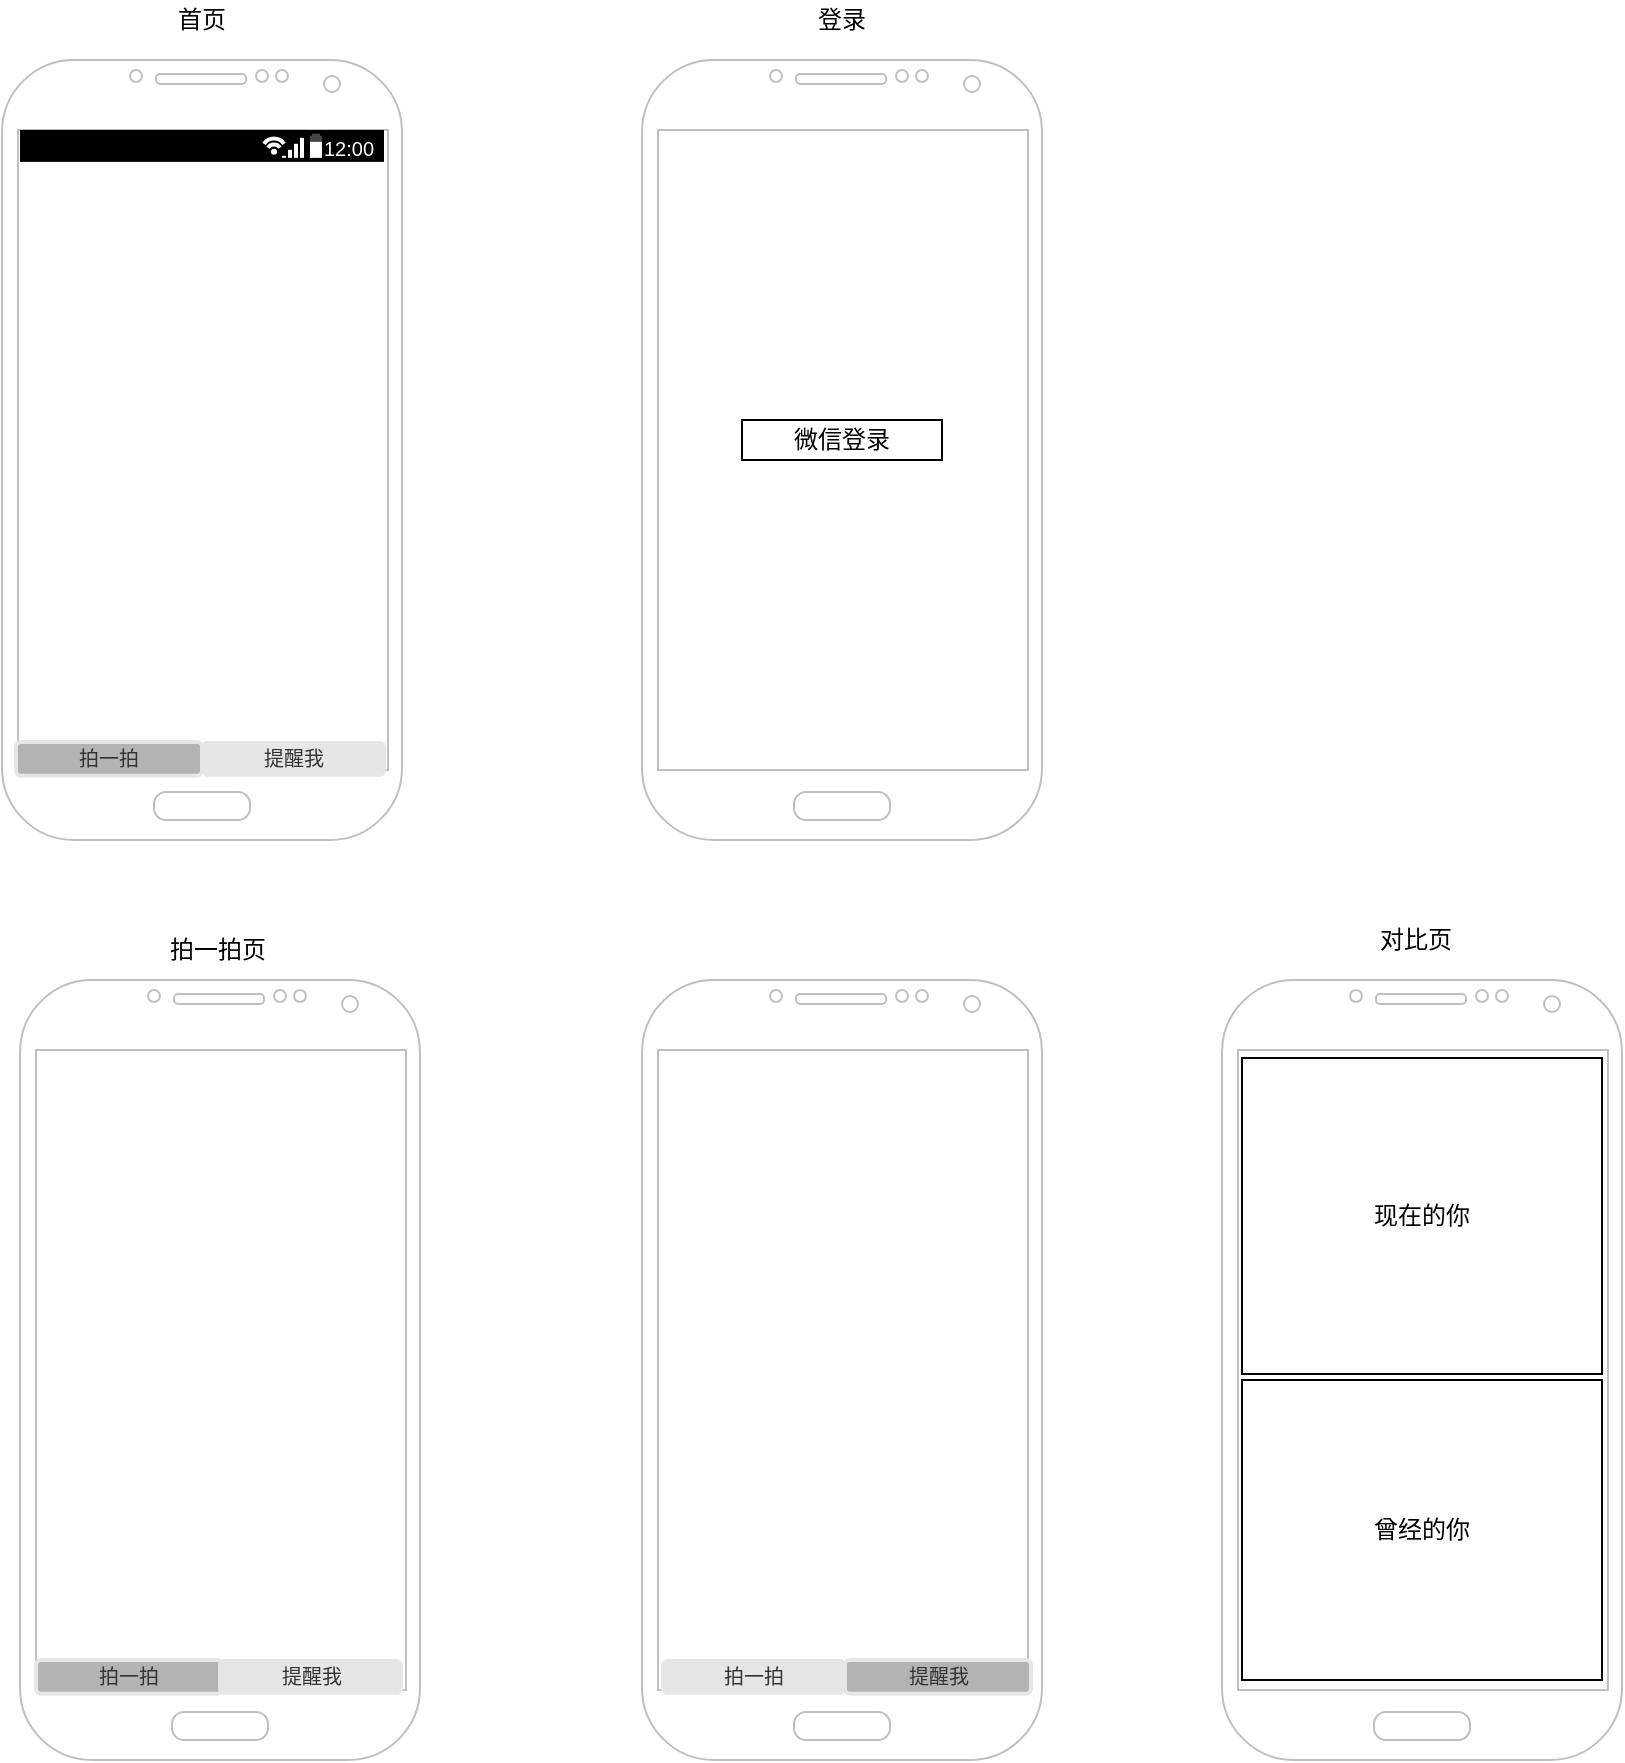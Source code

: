 <mxfile version="14.1.2" type="github">
  <diagram id="vHTjH_v9-nAIJP0Ax-UL" name="Page-1">
    <mxGraphModel dx="898" dy="490" grid="1" gridSize="10" guides="1" tooltips="1" connect="1" arrows="1" fold="1" page="1" pageScale="1" pageWidth="827" pageHeight="1169" math="0" shadow="0">
      <root>
        <mxCell id="0" />
        <mxCell id="1" parent="0" />
        <mxCell id="AXuJr7GX5t6zdqcwrfW1-2" value="" style="verticalLabelPosition=bottom;verticalAlign=top;html=1;shadow=0;dashed=0;strokeWidth=1;shape=mxgraph.android.phone2;strokeColor=#c0c0c0;" vertex="1" parent="1">
          <mxGeometry x="40" y="30" width="200" height="390" as="geometry" />
        </mxCell>
        <mxCell id="AXuJr7GX5t6zdqcwrfW1-3" value="" style="strokeWidth=1;html=1;shadow=0;dashed=0;shape=mxgraph.android.statusBar;align=center;fillColor=#000000;strokeColor=#ffffff;fontColor=#ffffff;fontSize=10;" vertex="1" parent="1">
          <mxGeometry x="49" y="65" width="182" height="15.83" as="geometry" />
        </mxCell>
        <mxCell id="AXuJr7GX5t6zdqcwrfW1-5" value="提醒我" style="rounded=1;html=1;shadow=0;dashed=0;whiteSpace=wrap;fontSize=10;fillColor=#E6E6E6;align=center;strokeColor=#E6E6E6;fontColor=#333333;" vertex="1" parent="1">
          <mxGeometry x="140" y="371" width="91.5" height="16.88" as="geometry" />
        </mxCell>
        <mxCell id="AXuJr7GX5t6zdqcwrfW1-6" value="" style="verticalLabelPosition=bottom;verticalAlign=top;html=1;shadow=0;dashed=0;strokeWidth=1;shape=mxgraph.android.phone2;strokeColor=#c0c0c0;" vertex="1" parent="1">
          <mxGeometry x="360" y="30" width="200" height="390" as="geometry" />
        </mxCell>
        <mxCell id="AXuJr7GX5t6zdqcwrfW1-7" value="首页" style="text;html=1;strokeColor=none;fillColor=none;align=center;verticalAlign=middle;whiteSpace=wrap;rounded=0;" vertex="1" parent="1">
          <mxGeometry x="90" width="100" height="20" as="geometry" />
        </mxCell>
        <mxCell id="AXuJr7GX5t6zdqcwrfW1-8" value="登录" style="text;html=1;strokeColor=none;fillColor=none;align=center;verticalAlign=middle;whiteSpace=wrap;rounded=0;" vertex="1" parent="1">
          <mxGeometry x="440" width="40" height="20" as="geometry" />
        </mxCell>
        <mxCell id="AXuJr7GX5t6zdqcwrfW1-9" value="微信登录" style="whiteSpace=wrap;html=1;" vertex="1" parent="1">
          <mxGeometry x="410" y="210" width="100" height="20" as="geometry" />
        </mxCell>
        <mxCell id="AXuJr7GX5t6zdqcwrfW1-10" value="" style="verticalLabelPosition=bottom;verticalAlign=top;html=1;shadow=0;dashed=0;strokeWidth=1;shape=mxgraph.android.phone2;strokeColor=#c0c0c0;" vertex="1" parent="1">
          <mxGeometry x="49" y="490" width="200" height="390" as="geometry" />
        </mxCell>
        <mxCell id="AXuJr7GX5t6zdqcwrfW1-11" value="拍一拍" style="rounded=1;html=1;shadow=0;dashed=0;whiteSpace=wrap;fontSize=10;fillColor=#B3B3B3;align=center;strokeColor=#E6E6E6;fontColor=#333333;strokeWidth=2;" vertex="1" parent="1">
          <mxGeometry x="57" y="830" width="93" height="16.88" as="geometry" />
        </mxCell>
        <mxCell id="AXuJr7GX5t6zdqcwrfW1-12" value="提醒我" style="rounded=1;html=1;shadow=0;dashed=0;whiteSpace=wrap;fontSize=10;fillColor=#E6E6E6;align=center;strokeColor=#E6E6E6;fontColor=#333333;" vertex="1" parent="1">
          <mxGeometry x="148.5" y="830" width="91.5" height="16.88" as="geometry" />
        </mxCell>
        <mxCell id="AXuJr7GX5t6zdqcwrfW1-13" value="" style="verticalLabelPosition=bottom;verticalAlign=top;html=1;shadow=0;dashed=0;strokeWidth=1;shape=mxgraph.android.phone2;strokeColor=#c0c0c0;" vertex="1" parent="1">
          <mxGeometry x="360" y="490" width="200" height="390" as="geometry" />
        </mxCell>
        <mxCell id="AXuJr7GX5t6zdqcwrfW1-14" value="提醒我" style="rounded=1;html=1;shadow=0;dashed=0;whiteSpace=wrap;fontSize=10;fillColor=#B3B3B3;align=center;strokeColor=#E6E6E6;fontColor=#333333;strokeWidth=2;" vertex="1" parent="1">
          <mxGeometry x="461.5" y="830" width="93" height="16.88" as="geometry" />
        </mxCell>
        <mxCell id="AXuJr7GX5t6zdqcwrfW1-15" value="拍一拍" style="rounded=1;html=1;shadow=0;dashed=0;whiteSpace=wrap;fontSize=10;fillColor=#E6E6E6;align=center;strokeColor=#E6E6E6;fontColor=#333333;" vertex="1" parent="1">
          <mxGeometry x="370" y="830" width="91.5" height="16.88" as="geometry" />
        </mxCell>
        <mxCell id="AXuJr7GX5t6zdqcwrfW1-16" value="拍一拍" style="rounded=1;html=1;shadow=0;dashed=0;whiteSpace=wrap;fontSize=10;fillColor=#B3B3B3;align=center;strokeColor=#E6E6E6;fontColor=#333333;strokeWidth=2;" vertex="1" parent="1">
          <mxGeometry x="47" y="371" width="93" height="16.88" as="geometry" />
        </mxCell>
        <mxCell id="AXuJr7GX5t6zdqcwrfW1-17" value="" style="verticalLabelPosition=bottom;verticalAlign=top;html=1;shadow=0;dashed=0;strokeWidth=1;shape=mxgraph.android.phone2;strokeColor=#c0c0c0;" vertex="1" parent="1">
          <mxGeometry x="650" y="490" width="200" height="390" as="geometry" />
        </mxCell>
        <mxCell id="AXuJr7GX5t6zdqcwrfW1-20" value="对比页" style="text;html=1;strokeColor=none;fillColor=none;align=center;verticalAlign=middle;whiteSpace=wrap;rounded=0;" vertex="1" parent="1">
          <mxGeometry x="667" y="460" width="160" height="20" as="geometry" />
        </mxCell>
        <mxCell id="AXuJr7GX5t6zdqcwrfW1-24" value="曾经的你" style="rounded=0;whiteSpace=wrap;html=1;" vertex="1" parent="1">
          <mxGeometry x="660" y="690" width="180" height="150" as="geometry" />
        </mxCell>
        <mxCell id="AXuJr7GX5t6zdqcwrfW1-25" value="现在的你" style="rounded=0;whiteSpace=wrap;html=1;" vertex="1" parent="1">
          <mxGeometry x="660" y="529" width="180" height="158" as="geometry" />
        </mxCell>
        <mxCell id="AXuJr7GX5t6zdqcwrfW1-26" value="拍一拍页" style="text;html=1;strokeColor=none;fillColor=none;align=center;verticalAlign=middle;whiteSpace=wrap;rounded=0;" vertex="1" parent="1">
          <mxGeometry x="108" y="465" width="80" height="20" as="geometry" />
        </mxCell>
      </root>
    </mxGraphModel>
  </diagram>
</mxfile>
